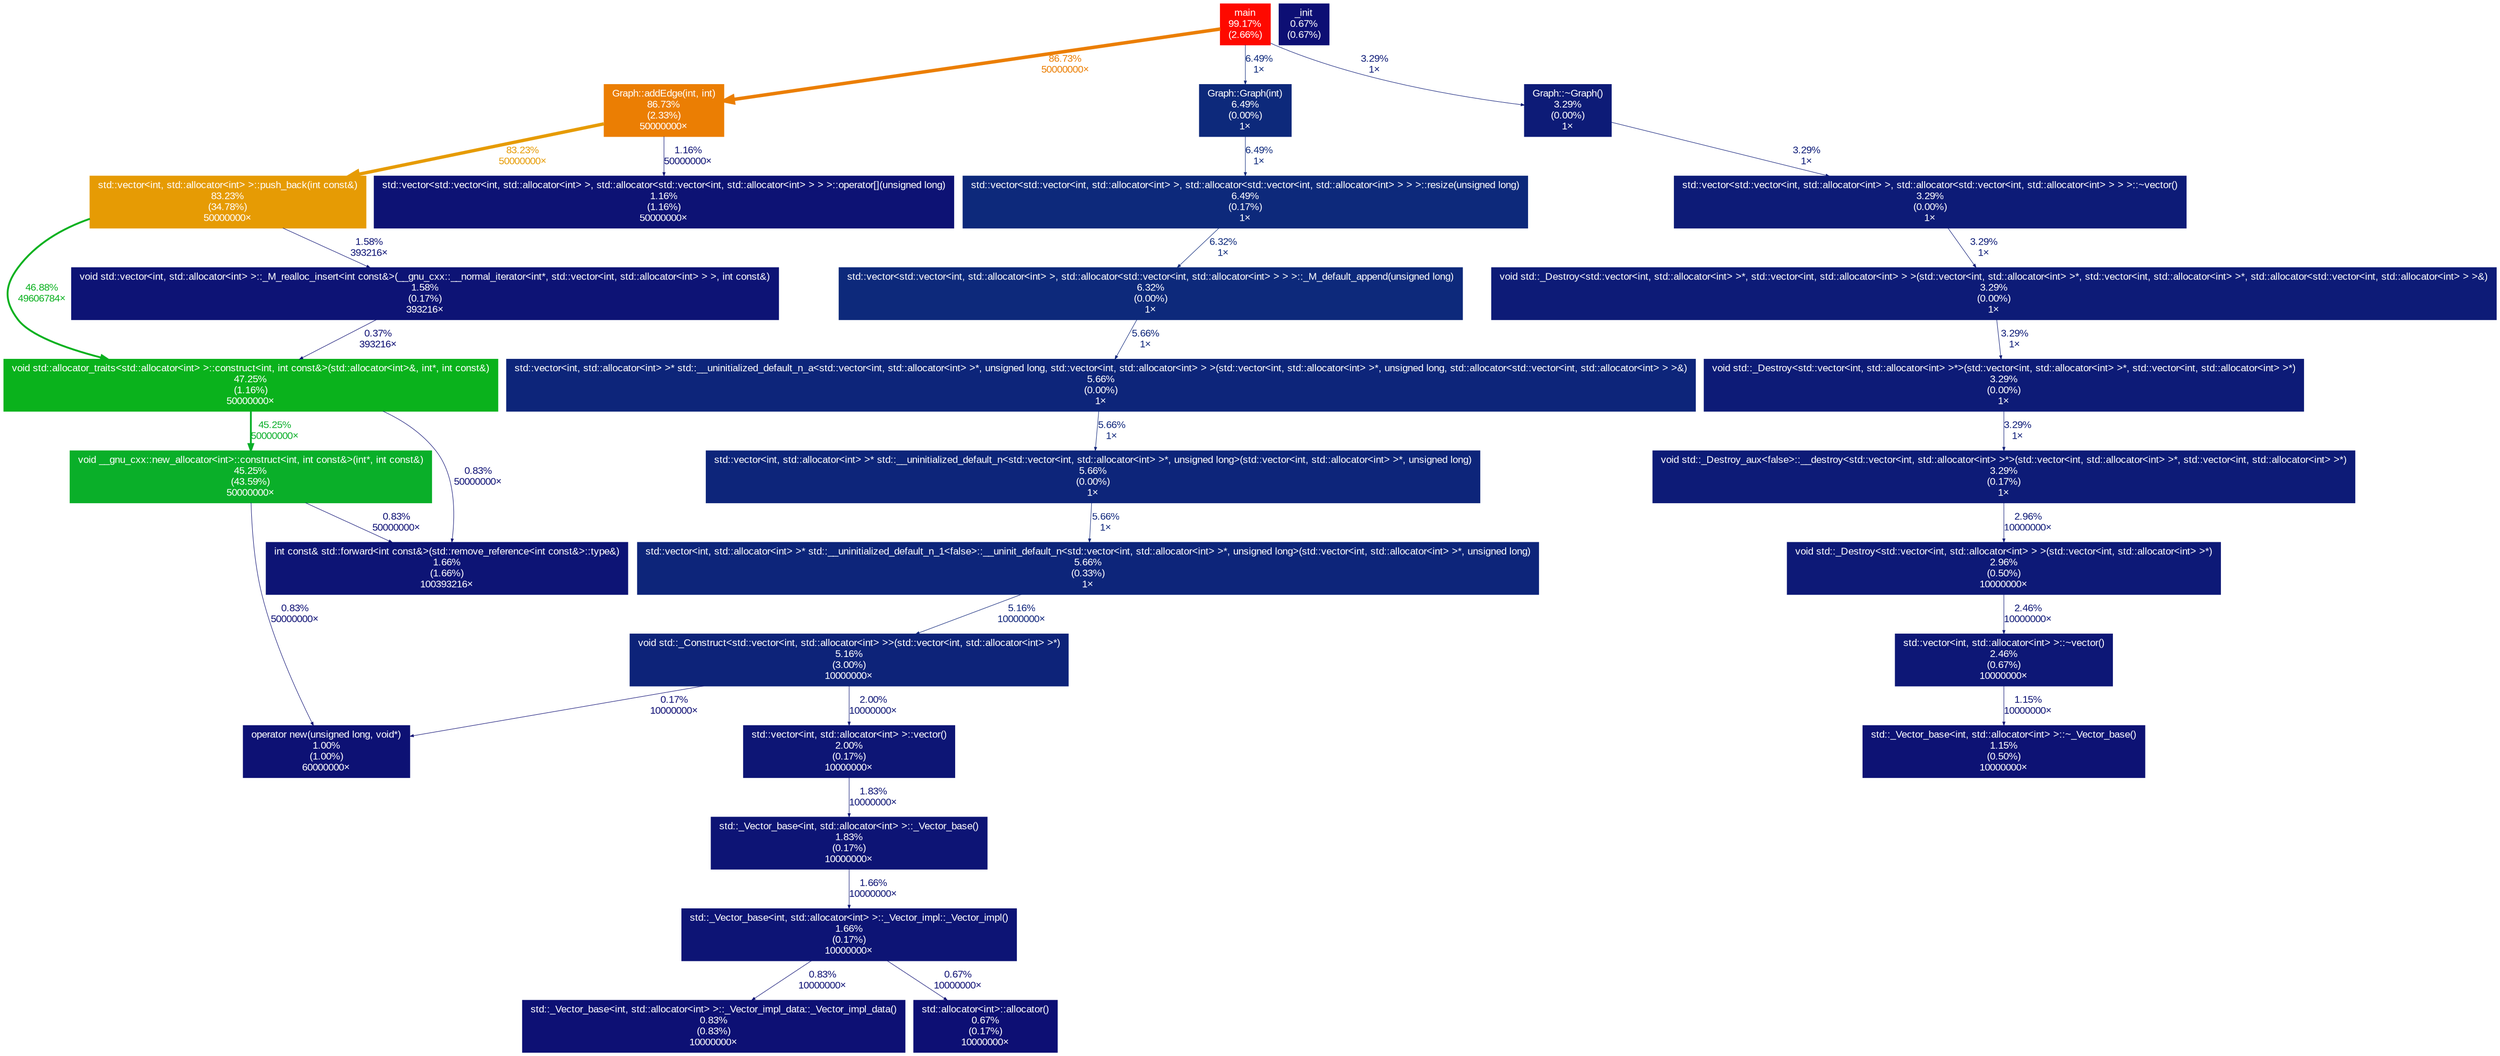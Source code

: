digraph {
	graph [fontname=Arial, nodesep=0.125, ranksep=0.25];
	node [fontcolor=white, fontname=Arial, height=0, shape=box, style=filled, width=0];
	edge [fontname=Arial];
	1 [color="#fe0900", fontcolor="#ffffff", fontsize="10.00", label="main\n99.17%\n(2.66%)"];
	1 -> 2 [arrowsize="0.93", color="#eb7e03", fontcolor="#eb7e03", fontsize="10.00", label="86.73%\n50000000×", labeldistance="3.47", penwidth="3.47"];
	1 -> 6 [arrowsize="0.35", color="#0d297b", fontcolor="#0d297b", fontsize="10.00", label="6.49%\n1×", labeldistance="0.50", penwidth="0.50"];
	1 -> 13 [arrowsize="0.35", color="#0d1b77", fontcolor="#0d1b77", fontsize="10.00", label="3.29%\n1×", labeldistance="0.50", penwidth="0.50"];
	2 [color="#eb7e03", fontcolor="#ffffff", fontsize="10.00", label="Graph::addEdge(int, int)\n86.73%\n(2.33%)\n50000000×"];
	2 -> 3 [arrowsize="0.91", color="#e69b04", fontcolor="#e69b04", fontsize="10.00", label="83.23%\n50000000×", labeldistance="3.33", penwidth="3.33"];
	2 -> 25 [arrowsize="0.35", color="#0d1274", fontcolor="#0d1274", fontsize="10.00", label="1.16%\n50000000×", labeldistance="0.50", penwidth="0.50"];
	3 [color="#e69b04", fontcolor="#ffffff", fontsize="10.00", label="std::vector<int, std::allocator<int> >::push_back(int const&)\n83.23%\n(34.78%)\n50000000×"];
	3 -> 4 [arrowsize="0.68", color="#0ab11f", fontcolor="#0ab11f", fontsize="10.00", label="46.88%\n49606784×", labeldistance="1.88", penwidth="1.88"];
	3 -> 23 [arrowsize="0.35", color="#0d1375", fontcolor="#0d1375", fontsize="10.00", label="1.58%\n393216×", labeldistance="0.50", penwidth="0.50"];
	4 [color="#0ab21c", fontcolor="#ffffff", fontsize="10.00", label="void std::allocator_traits<std::allocator<int> >::construct<int, int const&>(std::allocator<int>&, int*, int const&)\n47.25%\n(1.16%)\n50000000×"];
	4 -> 5 [arrowsize="0.67", color="#0aaf29", fontcolor="#0aaf29", fontsize="10.00", label="45.25%\n50000000×", labeldistance="1.81", penwidth="1.81"];
	4 -> 24 [arrowsize="0.35", color="#0d1074", fontcolor="#0d1074", fontsize="10.00", label="0.83%\n50000000×", labeldistance="0.50", penwidth="0.50"];
	5 [color="#0aaf29", fontcolor="#ffffff", fontsize="10.00", label="void __gnu_cxx::new_allocator<int>::construct<int, int const&>(int*, int const&)\n45.25%\n(43.59%)\n50000000×"];
	5 -> 24 [arrowsize="0.35", color="#0d1074", fontcolor="#0d1074", fontsize="10.00", label="0.83%\n50000000×", labeldistance="0.50", penwidth="0.50"];
	5 -> 27 [arrowsize="0.35", color="#0d1074", fontcolor="#0d1074", fontsize="10.00", label="0.83%\n50000000×", labeldistance="0.50", penwidth="0.50"];
	6 [color="#0d297b", fontcolor="#ffffff", fontsize="10.00", label="Graph::Graph(int)\n6.49%\n(0.00%)\n1×"];
	6 -> 7 [arrowsize="0.35", color="#0d297b", fontcolor="#0d297b", fontsize="10.00", label="6.49%\n1×", labeldistance="0.50", penwidth="0.50"];
	7 [color="#0d297b", fontcolor="#ffffff", fontsize="10.00", label="std::vector<std::vector<int, std::allocator<int> >, std::allocator<std::vector<int, std::allocator<int> > > >::resize(unsigned long)\n6.49%\n(0.17%)\n1×"];
	7 -> 8 [arrowsize="0.35", color="#0d297b", fontcolor="#0d297b", fontsize="10.00", label="6.32%\n1×", labeldistance="0.50", penwidth="0.50"];
	8 [color="#0d297b", fontcolor="#ffffff", fontsize="10.00", label="std::vector<std::vector<int, std::allocator<int> >, std::allocator<std::vector<int, std::allocator<int> > > >::_M_default_append(unsigned long)\n6.32%\n(0.00%)\n1×"];
	8 -> 11 [arrowsize="0.35", color="#0d257a", fontcolor="#0d257a", fontsize="10.00", label="5.66%\n1×", labeldistance="0.50", penwidth="0.50"];
	9 [color="#0d257a", fontcolor="#ffffff", fontsize="10.00", label="std::vector<int, std::allocator<int> >* std::__uninitialized_default_n_1<false>::__uninit_default_n<std::vector<int, std::allocator<int> >*, unsigned long>(std::vector<int, std::allocator<int> >*, unsigned long)\n5.66%\n(0.33%)\n1×"];
	9 -> 12 [arrowsize="0.35", color="#0d2379", fontcolor="#0d2379", fontsize="10.00", label="5.16%\n10000000×", labeldistance="0.50", penwidth="0.50"];
	10 [color="#0d257a", fontcolor="#ffffff", fontsize="10.00", label="std::vector<int, std::allocator<int> >* std::__uninitialized_default_n<std::vector<int, std::allocator<int> >*, unsigned long>(std::vector<int, std::allocator<int> >*, unsigned long)\n5.66%\n(0.00%)\n1×"];
	10 -> 9 [arrowsize="0.35", color="#0d257a", fontcolor="#0d257a", fontsize="10.00", label="5.66%\n1×", labeldistance="0.50", penwidth="0.50"];
	11 [color="#0d257a", fontcolor="#ffffff", fontsize="10.00", label="std::vector<int, std::allocator<int> >* std::__uninitialized_default_n_a<std::vector<int, std::allocator<int> >*, unsigned long, std::vector<int, std::allocator<int> > >(std::vector<int, std::allocator<int> >*, unsigned long, std::allocator<std::vector<int, std::allocator<int> > >&)\n5.66%\n(0.00%)\n1×"];
	11 -> 10 [arrowsize="0.35", color="#0d257a", fontcolor="#0d257a", fontsize="10.00", label="5.66%\n1×", labeldistance="0.50", penwidth="0.50"];
	12 [color="#0d2379", fontcolor="#ffffff", fontsize="10.00", label="void std::_Construct<std::vector<int, std::allocator<int> >>(std::vector<int, std::allocator<int> >*)\n5.16%\n(3.00%)\n10000000×"];
	12 -> 20 [arrowsize="0.35", color="#0d1575", fontcolor="#0d1575", fontsize="10.00", label="2.00%\n10000000×", labeldistance="0.50", penwidth="0.50"];
	12 -> 27 [arrowsize="0.35", color="#0d0d73", fontcolor="#0d0d73", fontsize="10.00", label="0.17%\n10000000×", labeldistance="0.50", penwidth="0.50"];
	13 [color="#0d1b77", fontcolor="#ffffff", fontsize="10.00", label="Graph::~Graph()\n3.29%\n(0.00%)\n1×"];
	13 -> 15 [arrowsize="0.35", color="#0d1b77", fontcolor="#0d1b77", fontsize="10.00", label="3.29%\n1×", labeldistance="0.50", penwidth="0.50"];
	14 [color="#0d1b77", fontcolor="#ffffff", fontsize="10.00", label="void std::_Destroy_aux<false>::__destroy<std::vector<int, std::allocator<int> >*>(std::vector<int, std::allocator<int> >*, std::vector<int, std::allocator<int> >*)\n3.29%\n(0.17%)\n1×"];
	14 -> 18 [arrowsize="0.35", color="#0d1977", fontcolor="#0d1977", fontsize="10.00", label="2.96%\n10000000×", labeldistance="0.50", penwidth="0.50"];
	15 [color="#0d1b77", fontcolor="#ffffff", fontsize="10.00", label="std::vector<std::vector<int, std::allocator<int> >, std::allocator<std::vector<int, std::allocator<int> > > >::~vector()\n3.29%\n(0.00%)\n1×"];
	15 -> 17 [arrowsize="0.35", color="#0d1b77", fontcolor="#0d1b77", fontsize="10.00", label="3.29%\n1×", labeldistance="0.50", penwidth="0.50"];
	16 [color="#0d1b77", fontcolor="#ffffff", fontsize="10.00", label="void std::_Destroy<std::vector<int, std::allocator<int> >*>(std::vector<int, std::allocator<int> >*, std::vector<int, std::allocator<int> >*)\n3.29%\n(0.00%)\n1×"];
	16 -> 14 [arrowsize="0.35", color="#0d1b77", fontcolor="#0d1b77", fontsize="10.00", label="3.29%\n1×", labeldistance="0.50", penwidth="0.50"];
	17 [color="#0d1b77", fontcolor="#ffffff", fontsize="10.00", label="void std::_Destroy<std::vector<int, std::allocator<int> >*, std::vector<int, std::allocator<int> > >(std::vector<int, std::allocator<int> >*, std::vector<int, std::allocator<int> >*, std::allocator<std::vector<int, std::allocator<int> > >&)\n3.29%\n(0.00%)\n1×"];
	17 -> 16 [arrowsize="0.35", color="#0d1b77", fontcolor="#0d1b77", fontsize="10.00", label="3.29%\n1×", labeldistance="0.50", penwidth="0.50"];
	18 [color="#0d1977", fontcolor="#ffffff", fontsize="10.00", label="void std::_Destroy<std::vector<int, std::allocator<int> > >(std::vector<int, std::allocator<int> >*)\n2.96%\n(0.50%)\n10000000×"];
	18 -> 19 [arrowsize="0.35", color="#0d1776", fontcolor="#0d1776", fontsize="10.00", label="2.46%\n10000000×", labeldistance="0.50", penwidth="0.50"];
	19 [color="#0d1776", fontcolor="#ffffff", fontsize="10.00", label="std::vector<int, std::allocator<int> >::~vector()\n2.46%\n(0.67%)\n10000000×"];
	19 -> 26 [arrowsize="0.35", color="#0d1274", fontcolor="#0d1274", fontsize="10.00", label="1.15%\n10000000×", labeldistance="0.50", penwidth="0.50"];
	20 [color="#0d1575", fontcolor="#ffffff", fontsize="10.00", label="std::vector<int, std::allocator<int> >::vector()\n2.00%\n(0.17%)\n10000000×"];
	20 -> 21 [arrowsize="0.35", color="#0d1475", fontcolor="#0d1475", fontsize="10.00", label="1.83%\n10000000×", labeldistance="0.50", penwidth="0.50"];
	21 [color="#0d1475", fontcolor="#ffffff", fontsize="10.00", label="std::_Vector_base<int, std::allocator<int> >::_Vector_base()\n1.83%\n(0.17%)\n10000000×"];
	21 -> 22 [arrowsize="0.35", color="#0d1475", fontcolor="#0d1475", fontsize="10.00", label="1.66%\n10000000×", labeldistance="0.50", penwidth="0.50"];
	22 [color="#0d1475", fontcolor="#ffffff", fontsize="10.00", label="std::_Vector_base<int, std::allocator<int> >::_Vector_impl::_Vector_impl()\n1.66%\n(0.17%)\n10000000×"];
	22 -> 28 [arrowsize="0.35", color="#0d1074", fontcolor="#0d1074", fontsize="10.00", label="0.83%\n10000000×", labeldistance="0.50", penwidth="0.50"];
	22 -> 29 [arrowsize="0.35", color="#0d0f74", fontcolor="#0d0f74", fontsize="10.00", label="0.67%\n10000000×", labeldistance="0.50", penwidth="0.50"];
	23 [color="#0d1375", fontcolor="#ffffff", fontsize="10.00", label="void std::vector<int, std::allocator<int> >::_M_realloc_insert<int const&>(__gnu_cxx::__normal_iterator<int*, std::vector<int, std::allocator<int> > >, int const&)\n1.58%\n(0.17%)\n393216×"];
	23 -> 4 [arrowsize="0.35", color="#0d0e73", fontcolor="#0d0e73", fontsize="10.00", label="0.37%\n393216×", labeldistance="0.50", penwidth="0.50"];
	24 [color="#0d1475", fontcolor="#ffffff", fontsize="10.00", label="int const& std::forward<int const&>(std::remove_reference<int const&>::type&)\n1.66%\n(1.66%)\n100393216×"];
	25 [color="#0d1274", fontcolor="#ffffff", fontsize="10.00", label="std::vector<std::vector<int, std::allocator<int> >, std::allocator<std::vector<int, std::allocator<int> > > >::operator[](unsigned long)\n1.16%\n(1.16%)\n50000000×"];
	26 [color="#0d1274", fontcolor="#ffffff", fontsize="10.00", label="std::_Vector_base<int, std::allocator<int> >::~_Vector_base()\n1.15%\n(0.50%)\n10000000×"];
	27 [color="#0d1174", fontcolor="#ffffff", fontsize="10.00", label="operator new(unsigned long, void*)\n1.00%\n(1.00%)\n60000000×"];
	28 [color="#0d1074", fontcolor="#ffffff", fontsize="10.00", label="std::_Vector_base<int, std::allocator<int> >::_Vector_impl_data::_Vector_impl_data()\n0.83%\n(0.83%)\n10000000×"];
	29 [color="#0d0f74", fontcolor="#ffffff", fontsize="10.00", label="std::allocator<int>::allocator()\n0.67%\n(0.17%)\n10000000×"];
	30 [color="#0d0f74", fontcolor="#ffffff", fontsize="10.00", label="_init\n0.67%\n(0.67%)"];
}

